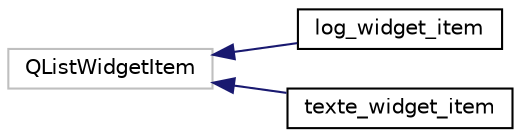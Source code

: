 digraph "Graphe hiérarchique des classes"
{
  edge [fontname="Helvetica",fontsize="10",labelfontname="Helvetica",labelfontsize="10"];
  node [fontname="Helvetica",fontsize="10",shape=record];
  rankdir="LR";
  Node54 [label="QListWidgetItem",height=0.2,width=0.4,color="grey75", fillcolor="white", style="filled"];
  Node54 -> Node0 [dir="back",color="midnightblue",fontsize="10",style="solid",fontname="Helvetica"];
  Node0 [label="log_widget_item",height=0.2,width=0.4,color="black", fillcolor="white", style="filled",URL="$classlog__widget__item.html",tooltip="Classe décrivant le widget item affichant un message de log. "];
  Node54 -> Node56 [dir="back",color="midnightblue",fontsize="10",style="solid",fontname="Helvetica"];
  Node56 [label="texte_widget_item",height=0.2,width=0.4,color="black", fillcolor="white", style="filled",URL="$classtexte__widget__item.html"];
}
